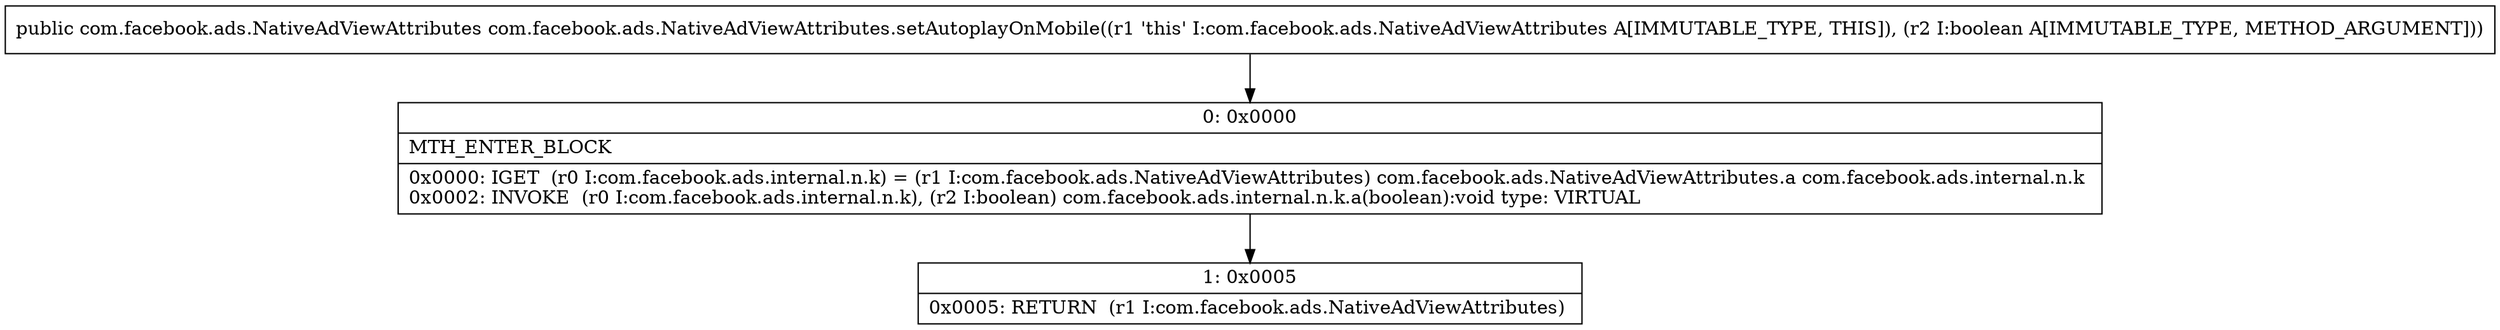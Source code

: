 digraph "CFG forcom.facebook.ads.NativeAdViewAttributes.setAutoplayOnMobile(Z)Lcom\/facebook\/ads\/NativeAdViewAttributes;" {
Node_0 [shape=record,label="{0\:\ 0x0000|MTH_ENTER_BLOCK\l|0x0000: IGET  (r0 I:com.facebook.ads.internal.n.k) = (r1 I:com.facebook.ads.NativeAdViewAttributes) com.facebook.ads.NativeAdViewAttributes.a com.facebook.ads.internal.n.k \l0x0002: INVOKE  (r0 I:com.facebook.ads.internal.n.k), (r2 I:boolean) com.facebook.ads.internal.n.k.a(boolean):void type: VIRTUAL \l}"];
Node_1 [shape=record,label="{1\:\ 0x0005|0x0005: RETURN  (r1 I:com.facebook.ads.NativeAdViewAttributes) \l}"];
MethodNode[shape=record,label="{public com.facebook.ads.NativeAdViewAttributes com.facebook.ads.NativeAdViewAttributes.setAutoplayOnMobile((r1 'this' I:com.facebook.ads.NativeAdViewAttributes A[IMMUTABLE_TYPE, THIS]), (r2 I:boolean A[IMMUTABLE_TYPE, METHOD_ARGUMENT])) }"];
MethodNode -> Node_0;
Node_0 -> Node_1;
}

